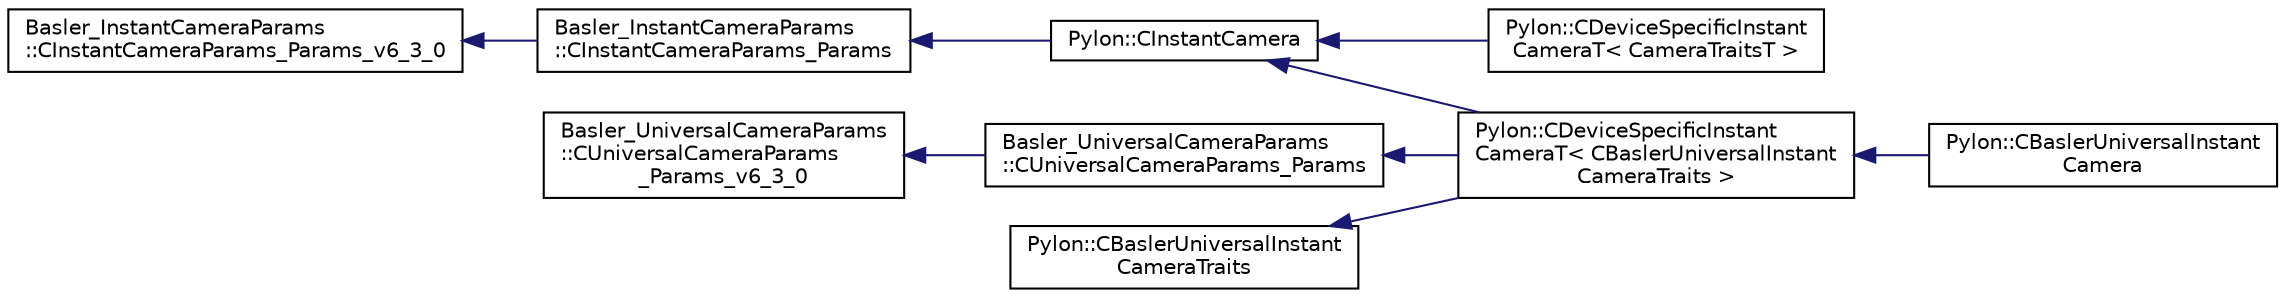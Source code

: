 digraph "Graphical Class Hierarchy"
{
  edge [fontname="Helvetica",fontsize="10",labelfontname="Helvetica",labelfontsize="10"];
  node [fontname="Helvetica",fontsize="10",shape=record];
  rankdir="LR";
  Node1 [label="Basler_InstantCameraParams\l::CInstantCameraParams_Params_v6_3_0",height=0.2,width=0.4,color="black", fillcolor="white", style="filled",URL="$class_basler___instant_camera_params_1_1_c_instant_camera_params___params__v6__3__0.html",tooltip="A parameter class containing all parameters as members that are available for Instant Camera..."];
  Node1 -> Node2 [dir="back",color="midnightblue",fontsize="10",style="solid",fontname="Helvetica"];
  Node2 [label="Basler_InstantCameraParams\l::CInstantCameraParams_Params",height=0.2,width=0.4,color="black", fillcolor="white", style="filled",URL="$class_basler___instant_camera_params_1_1_c_instant_camera_params___params.html",tooltip="A parameter class containing all parameters as members that are available for Instant Camera..."];
  Node2 -> Node3 [dir="back",color="midnightblue",fontsize="10",style="solid",fontname="Helvetica"];
  Node3 [label="Pylon::CInstantCamera",height=0.2,width=0.4,color="black", fillcolor="white", style="filled",URL="$class_pylon_1_1_c_instant_camera.html",tooltip="Provides convenient access to a camera device. "];
  Node3 -> Node4 [dir="back",color="midnightblue",fontsize="10",style="solid",fontname="Helvetica"];
  Node4 [label="Pylon::CDeviceSpecificInstant\lCameraT\< CBaslerUniversalInstant\lCameraTraits \>",height=0.2,width=0.4,color="black", fillcolor="white", style="filled",URL="$class_pylon_1_1_c_device_specific_instant_camera_t.html"];
  Node4 -> Node5 [dir="back",color="midnightblue",fontsize="10",style="solid",fontname="Helvetica"];
  Node5 [label="Pylon::CBaslerUniversalInstant\lCamera",height=0.2,width=0.4,color="black", fillcolor="white", style="filled",URL="$class_pylon_1_1_c_basler_universal_instant_camera.html",tooltip="Extends the CInstantCamera by universal parameter interface classes combining all interface types..."];
  Node3 -> Node6 [dir="back",color="midnightblue",fontsize="10",style="solid",fontname="Helvetica"];
  Node6 [label="Pylon::CDeviceSpecificInstant\lCameraT\< CameraTraitsT \>",height=0.2,width=0.4,color="black", fillcolor="white", style="filled",URL="$class_pylon_1_1_c_device_specific_instant_camera_t.html",tooltip="Implementation Detail: Header only implementation class for creating device specific Instant Camera c..."];
  Node7 [label="Basler_UniversalCameraParams\l::CUniversalCameraParams\l_Params_v6_3_0",height=0.2,width=0.4,color="black", fillcolor="white", style="filled",URL="$class_basler___universal_camera_params_1_1_c_universal_camera_params___params__v6__3__0.html",tooltip="A parameter class containing all parameters as members that are available for Basler camera devices..."];
  Node7 -> Node8 [dir="back",color="midnightblue",fontsize="10",style="solid",fontname="Helvetica"];
  Node8 [label="Basler_UniversalCameraParams\l::CUniversalCameraParams_Params",height=0.2,width=0.4,color="black", fillcolor="white", style="filled",URL="$class_basler___universal_camera_params_1_1_c_universal_camera_params___params.html",tooltip="A parameter class containing all parameters as members that are available for Basler camera devices..."];
  Node8 -> Node4 [dir="back",color="midnightblue",fontsize="10",style="solid",fontname="Helvetica"];
  Node9 [label="Pylon::CBaslerUniversalInstant\lCameraTraits",height=0.2,width=0.4,color="black", fillcolor="white", style="filled",URL="$struct_pylon_1_1_c_basler_universal_instant_camera_traits.html",tooltip="Lists all the types used by the universal instant camera class. "];
  Node9 -> Node4 [dir="back",color="midnightblue",fontsize="10",style="solid",fontname="Helvetica"];
}
